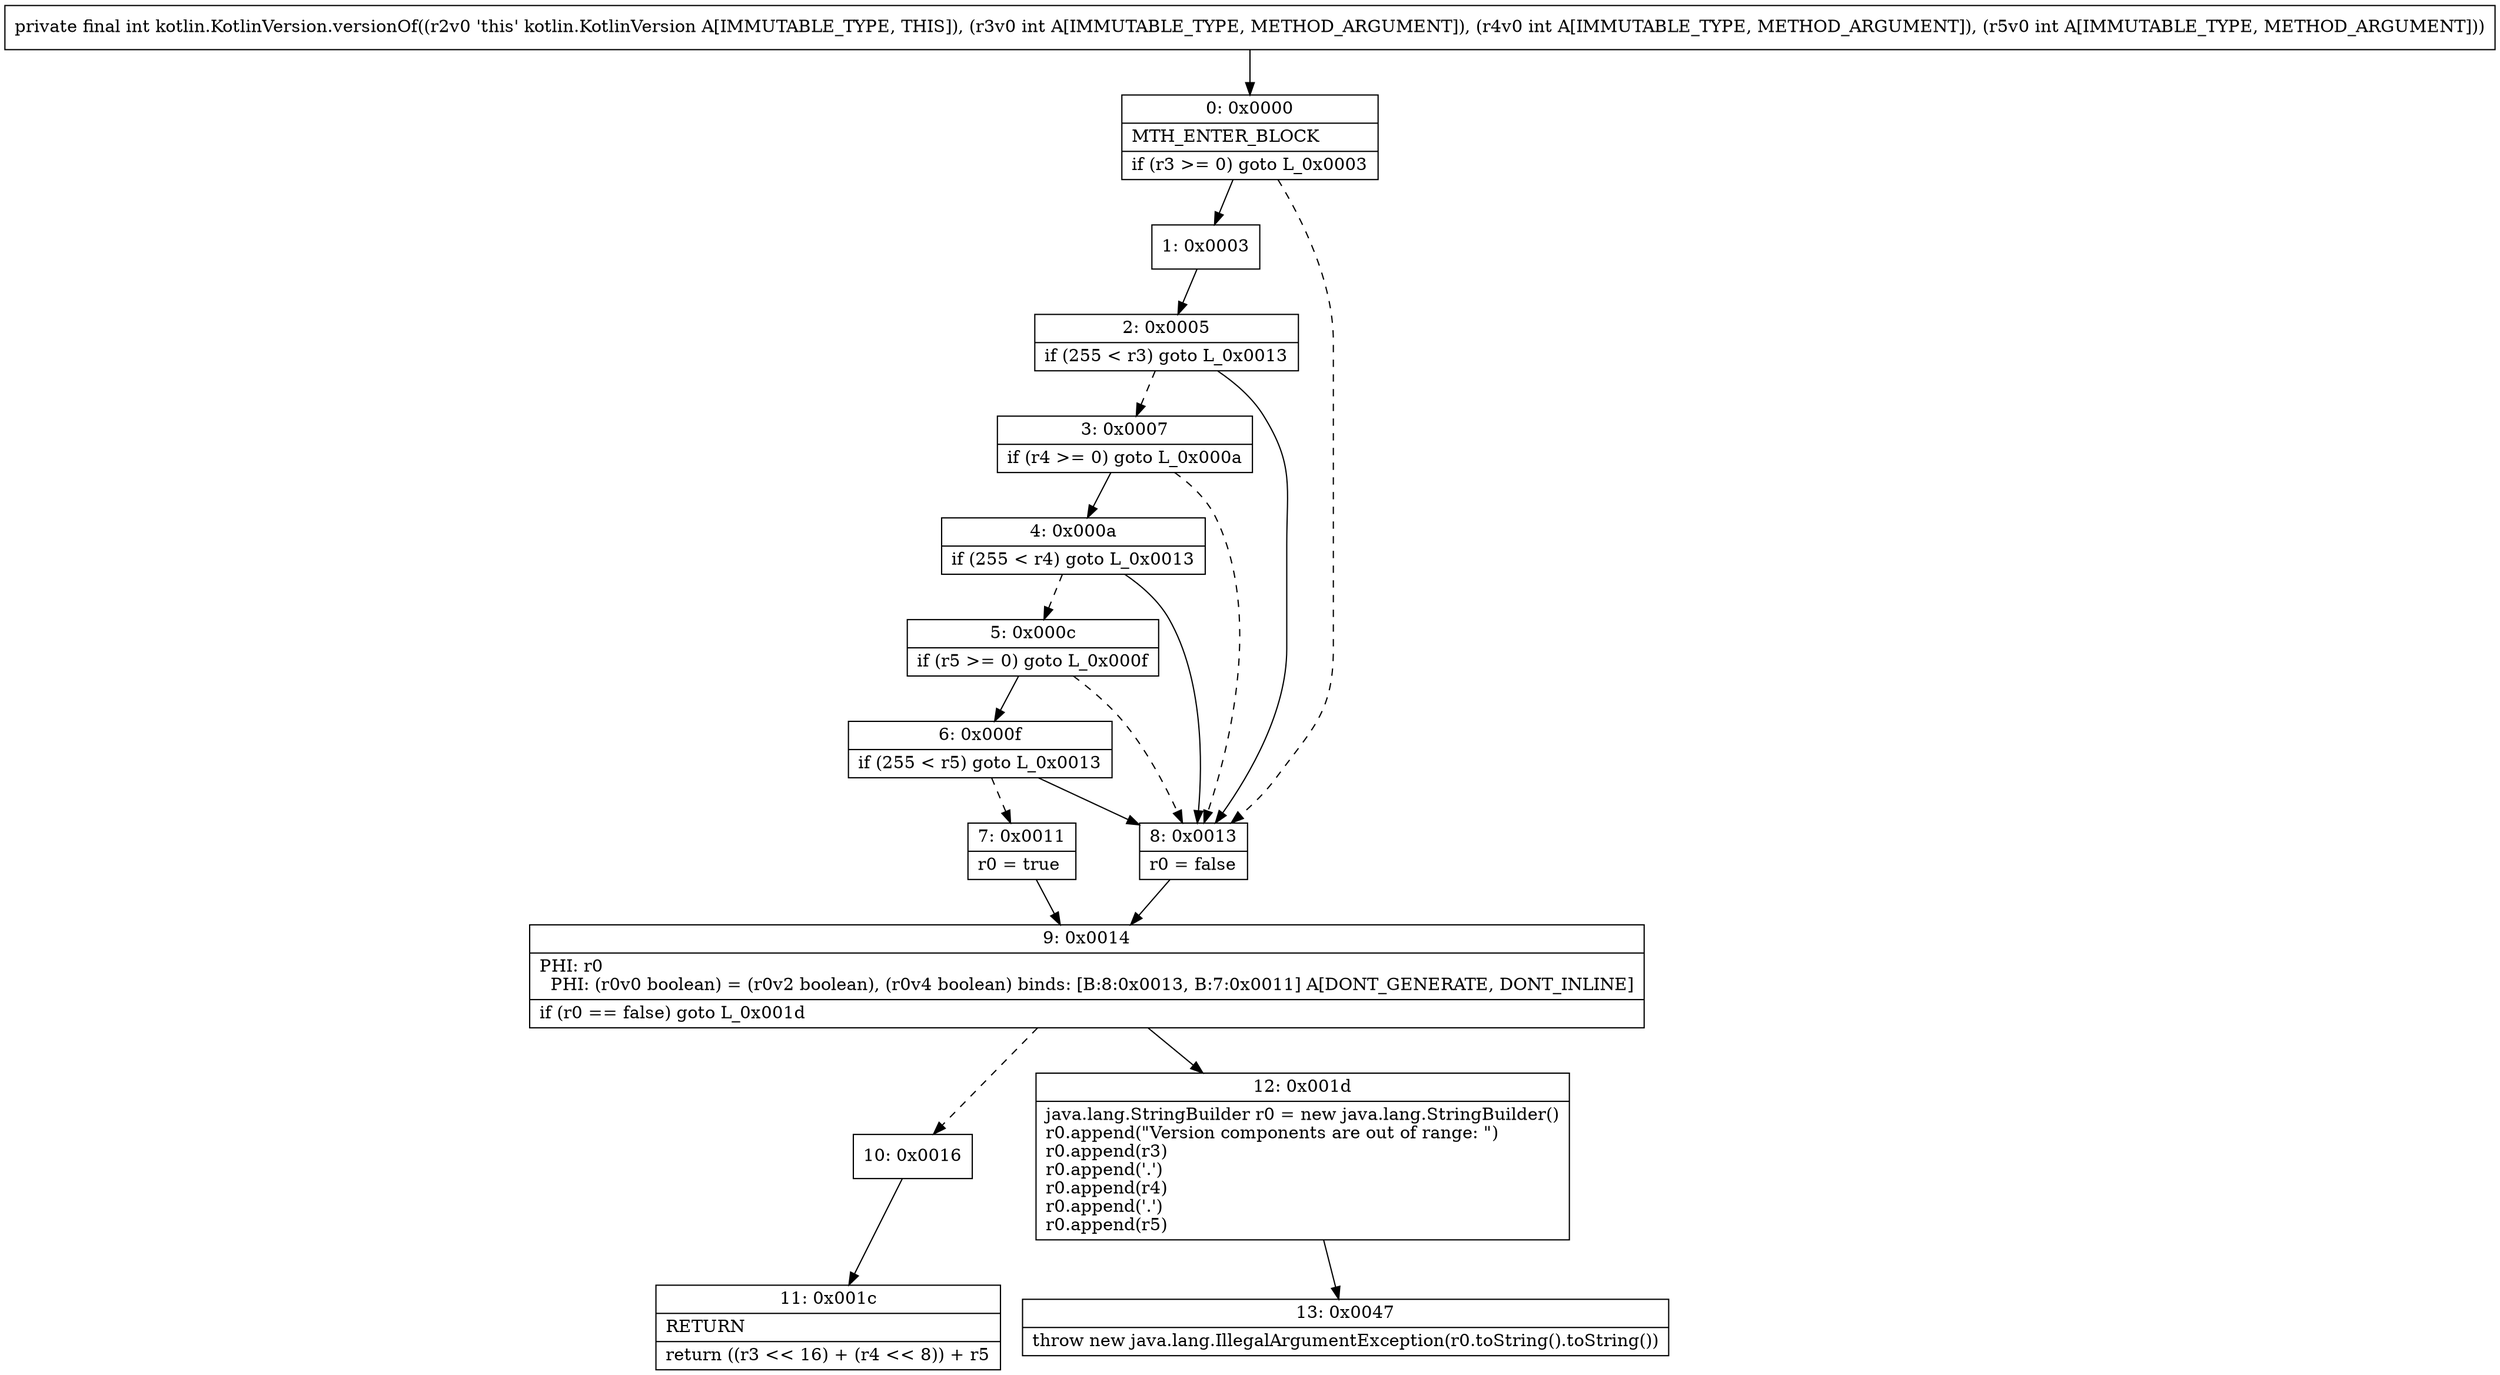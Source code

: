 digraph "CFG forkotlin.KotlinVersion.versionOf(III)I" {
Node_0 [shape=record,label="{0\:\ 0x0000|MTH_ENTER_BLOCK\l|if (r3 \>= 0) goto L_0x0003\l}"];
Node_1 [shape=record,label="{1\:\ 0x0003}"];
Node_2 [shape=record,label="{2\:\ 0x0005|if (255 \< r3) goto L_0x0013\l}"];
Node_3 [shape=record,label="{3\:\ 0x0007|if (r4 \>= 0) goto L_0x000a\l}"];
Node_4 [shape=record,label="{4\:\ 0x000a|if (255 \< r4) goto L_0x0013\l}"];
Node_5 [shape=record,label="{5\:\ 0x000c|if (r5 \>= 0) goto L_0x000f\l}"];
Node_6 [shape=record,label="{6\:\ 0x000f|if (255 \< r5) goto L_0x0013\l}"];
Node_7 [shape=record,label="{7\:\ 0x0011|r0 = true\l}"];
Node_8 [shape=record,label="{8\:\ 0x0013|r0 = false\l}"];
Node_9 [shape=record,label="{9\:\ 0x0014|PHI: r0 \l  PHI: (r0v0 boolean) = (r0v2 boolean), (r0v4 boolean) binds: [B:8:0x0013, B:7:0x0011] A[DONT_GENERATE, DONT_INLINE]\l|if (r0 == false) goto L_0x001d\l}"];
Node_10 [shape=record,label="{10\:\ 0x0016}"];
Node_11 [shape=record,label="{11\:\ 0x001c|RETURN\l|return ((r3 \<\< 16) + (r4 \<\< 8)) + r5\l}"];
Node_12 [shape=record,label="{12\:\ 0x001d|java.lang.StringBuilder r0 = new java.lang.StringBuilder()\lr0.append(\"Version components are out of range: \")\lr0.append(r3)\lr0.append('.')\lr0.append(r4)\lr0.append('.')\lr0.append(r5)\l}"];
Node_13 [shape=record,label="{13\:\ 0x0047|throw new java.lang.IllegalArgumentException(r0.toString().toString())\l}"];
MethodNode[shape=record,label="{private final int kotlin.KotlinVersion.versionOf((r2v0 'this' kotlin.KotlinVersion A[IMMUTABLE_TYPE, THIS]), (r3v0 int A[IMMUTABLE_TYPE, METHOD_ARGUMENT]), (r4v0 int A[IMMUTABLE_TYPE, METHOD_ARGUMENT]), (r5v0 int A[IMMUTABLE_TYPE, METHOD_ARGUMENT])) }"];
MethodNode -> Node_0;
Node_0 -> Node_1;
Node_0 -> Node_8[style=dashed];
Node_1 -> Node_2;
Node_2 -> Node_3[style=dashed];
Node_2 -> Node_8;
Node_3 -> Node_4;
Node_3 -> Node_8[style=dashed];
Node_4 -> Node_5[style=dashed];
Node_4 -> Node_8;
Node_5 -> Node_6;
Node_5 -> Node_8[style=dashed];
Node_6 -> Node_7[style=dashed];
Node_6 -> Node_8;
Node_7 -> Node_9;
Node_8 -> Node_9;
Node_9 -> Node_10[style=dashed];
Node_9 -> Node_12;
Node_10 -> Node_11;
Node_12 -> Node_13;
}

